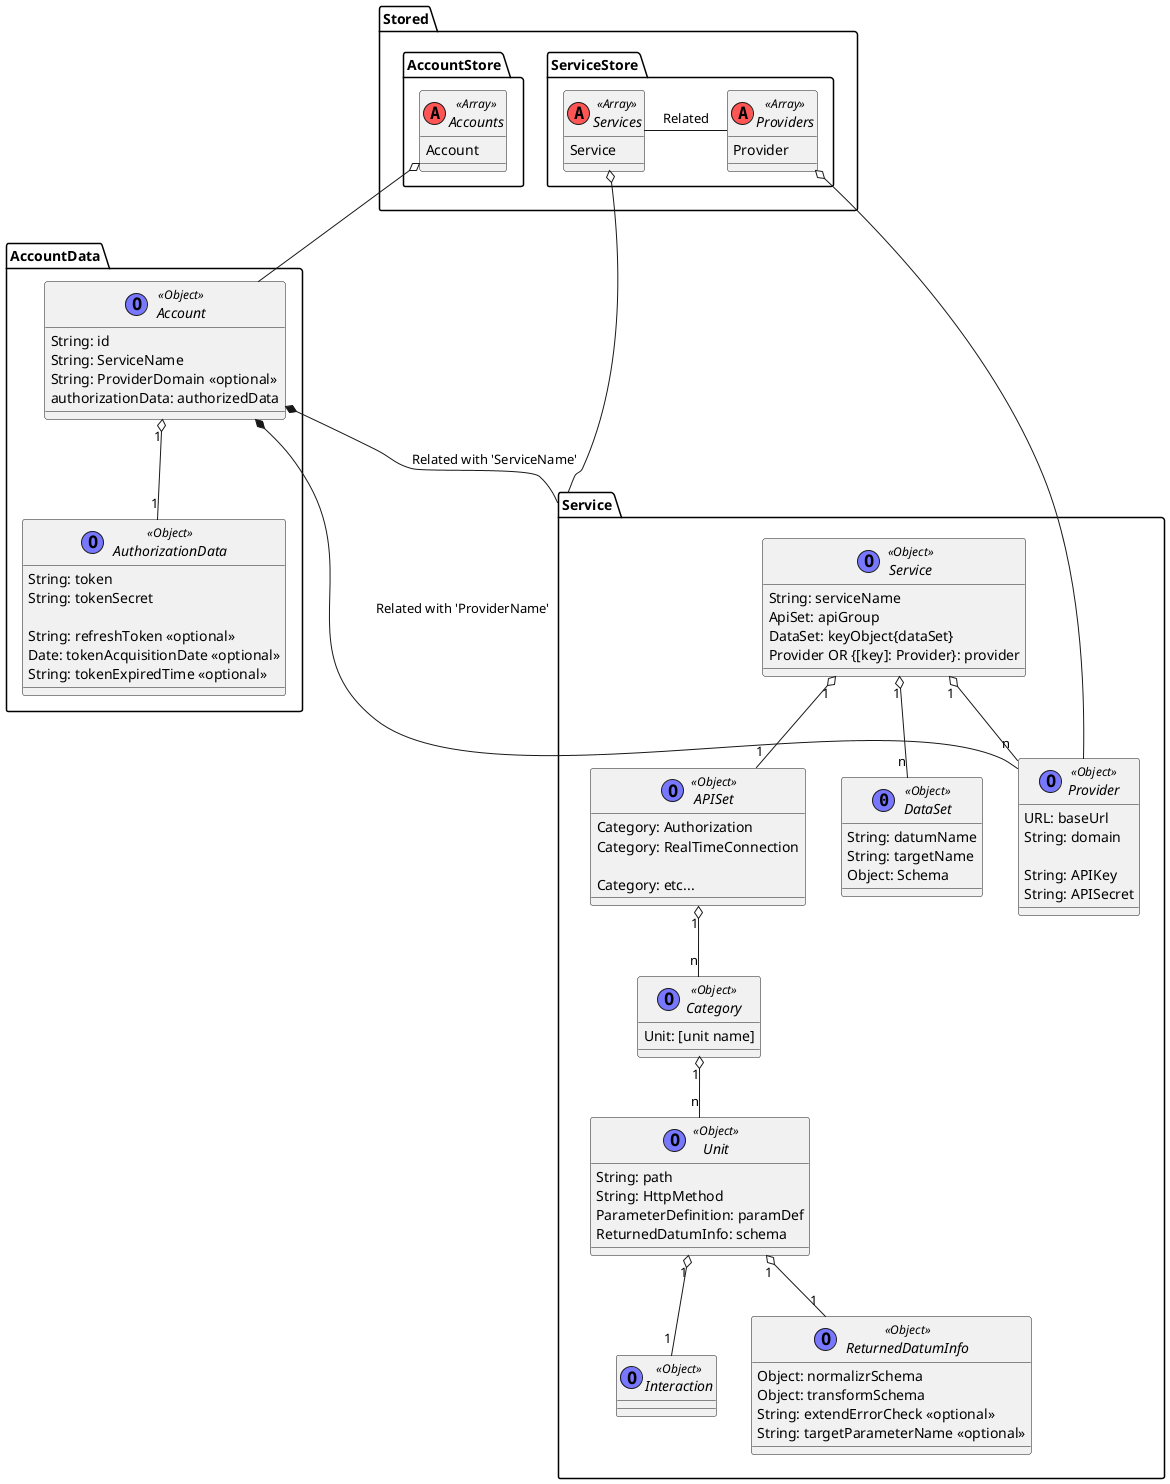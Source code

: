 @startuml

package Stored{
    package AccountStore{
        interface Accounts <<(A,#FF5555) Array>>{
            Account
        }
    }

    package ServiceStore{
        interface Services <<(A,#FF5555) Array>>{
            Service
        }
        interface Providers <<(A,#FF5555) Array>>{
            Provider
        }
    }
}

package "AccountData" {
    interface Account<<(O,#7777FF)Object>>{
        String: id
        String: ServiceName
        String: ProviderDomain <<optional>>
        authorizationData: authorizedData
    }

    interface AuthorizationData<<(O,#7777FF)Object>>{
        String: token
        String: tokenSecret

        String: refreshToken <<optional>>
        Date: tokenAcquisitionDate <<optional>>
        String: tokenExpiredTime <<optional>>
    }

    Account "1" o-- "1" AuthorizationData
}

package "Service" {
    interface Service<<(O,#7777FF)Object>>{
        String: serviceName
        ApiSet: apiGroup
        DataSet: keyObject{dataSet}
        Provider OR {[key]: Provider}: provider
    }

    interface Provider<<(O,#7777FF)Object>>{
        URL: baseUrl
        String: domain

        String: APIKey
        String: APISecret
    }

    interface APISet<<(O,#7777FF)Object>>{
        Category: Authorization
        Category: RealTimeConnection

        Category: etc...
    }

    interface DataSet<<(0, #7777FF)Object>>{
        String: datumName
        String: targetName
        Object: Schema
    }

    interface Category<<(O,#7777FF)Object>>{
        Unit: [unit name]
    }

    interface Unit<<(O,#7777FF)Object>>{
        String: path
        String: HttpMethod
        ParameterDefinition: paramDef
        ReturnedDatumInfo: schema
    }

    interface Interaction<<(O,#7777FF)Object>>{

    }

    interface ReturnedDatumInfo<<(O,#7777FF)Object>>{
        Object: normalizrSchema
        Object: transformSchema
        String: extendErrorCheck <<optional>>
        String: targetParameterName <<optional>>
    }


    Service "1" o-- "n" Provider
    Service "1" o-- "n" DataSet
    Service "1" o-- "1" APISet
    APISet "1" o-- "n" Category
    Category "1"  o-- "n" Unit
    Unit "1" o-- "1" ReturnedDatumInfo
    Unit "1" o-- "1" Interaction
}

Account *-- Service : Related with 'ServiceName'
Account *-- Provider : Related with 'ProviderName'

Accounts o-- Account
Services o-- Service
Providers o-- Provider
Services - Providers : Related

@enduml
